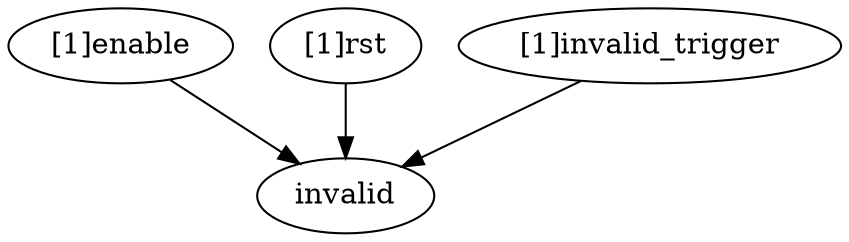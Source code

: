 strict digraph "" {
	"[1]enable"	 [complexity=1,
		importance=0.0185529582384,
		rank=0.0185529582384];
	invalid	 [complexity=0,
		importance=0.0111892527386,
		rank=0.0];
	"[1]enable" -> invalid;
	"[1]rst"	 [complexity=1,
		importance=0.029742210977,
		rank=0.029742210977];
	"[1]rst" -> invalid;
	"[1]invalid_trigger"	 [complexity=2,
		importance=0.0408715239634,
		rank=0.0204357619817];
	"[1]invalid_trigger" -> invalid;
}
